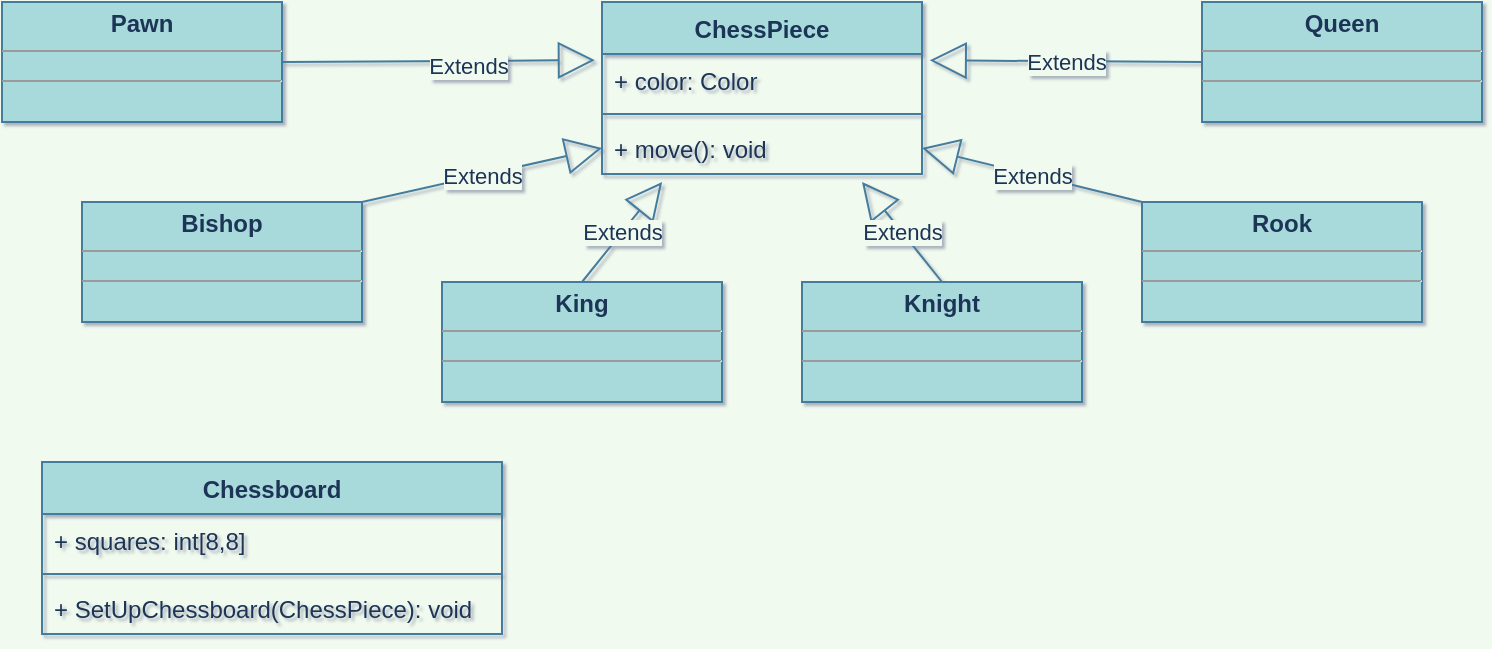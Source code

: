 <mxfile version="15.5.6" type="github" pages="2">
  <diagram id="XfLXp95axACw1S13qjrP" name="Диаграмма классов">
    <mxGraphModel dx="782" dy="738" grid="1" gridSize="10" guides="1" tooltips="1" connect="1" arrows="1" fold="1" page="1" pageScale="1" pageWidth="827" pageHeight="1169" background="#F1FAEE" math="0" shadow="1">
      <root>
        <mxCell id="0" />
        <mxCell id="1" parent="0" />
        <mxCell id="OYLlNZ653CLhMP-hj2z4-1" value="ChessPiece" style="swimlane;fontStyle=1;align=center;verticalAlign=top;childLayout=stackLayout;horizontal=1;startSize=26;horizontalStack=0;resizeParent=1;resizeParentMax=0;resizeLast=0;collapsible=1;marginBottom=0;fillColor=#A8DADC;strokeColor=#457B9D;fontColor=#1D3557;" vertex="1" parent="1">
          <mxGeometry x="320" y="10" width="160" height="86" as="geometry">
            <mxRectangle x="80" y="80" width="100" height="26" as="alternateBounds" />
          </mxGeometry>
        </mxCell>
        <mxCell id="OYLlNZ653CLhMP-hj2z4-2" value="+ color: Color" style="text;strokeColor=none;fillColor=none;align=left;verticalAlign=top;spacingLeft=4;spacingRight=4;overflow=hidden;rotatable=0;points=[[0,0.5],[1,0.5]];portConstraint=eastwest;fontColor=#1D3557;" vertex="1" parent="OYLlNZ653CLhMP-hj2z4-1">
          <mxGeometry y="26" width="160" height="26" as="geometry" />
        </mxCell>
        <mxCell id="OYLlNZ653CLhMP-hj2z4-3" value="" style="line;strokeWidth=1;fillColor=none;align=left;verticalAlign=middle;spacingTop=-1;spacingLeft=3;spacingRight=3;rotatable=0;labelPosition=right;points=[];portConstraint=eastwest;strokeColor=#457B9D;fontColor=#1D3557;labelBackgroundColor=#F1FAEE;" vertex="1" parent="OYLlNZ653CLhMP-hj2z4-1">
          <mxGeometry y="52" width="160" height="8" as="geometry" />
        </mxCell>
        <mxCell id="OYLlNZ653CLhMP-hj2z4-4" value="+ move(): void" style="text;strokeColor=none;fillColor=none;align=left;verticalAlign=top;spacingLeft=4;spacingRight=4;overflow=hidden;rotatable=0;points=[[0,0.5],[1,0.5]];portConstraint=eastwest;fontColor=#1D3557;" vertex="1" parent="OYLlNZ653CLhMP-hj2z4-1">
          <mxGeometry y="60" width="160" height="26" as="geometry" />
        </mxCell>
        <mxCell id="OYLlNZ653CLhMP-hj2z4-5" value="&lt;p style=&quot;margin: 0px ; margin-top: 4px ; text-align: center&quot;&gt;&lt;b&gt;Pawn&lt;/b&gt;&lt;br&gt;&lt;/p&gt;&lt;hr size=&quot;1&quot;&gt;&lt;div style=&quot;height: 2px&quot;&gt;&lt;/div&gt;&lt;hr size=&quot;1&quot;&gt;&lt;div style=&quot;height: 2px&quot;&gt;&lt;/div&gt;" style="verticalAlign=top;align=left;overflow=fill;fontSize=12;fontFamily=Helvetica;html=1;fontColor=#1D3557;strokeColor=#457B9D;fillColor=#A8DADC;" vertex="1" parent="1">
          <mxGeometry x="20" y="10" width="140" height="60" as="geometry" />
        </mxCell>
        <mxCell id="OYLlNZ653CLhMP-hj2z4-6" value="&lt;p style=&quot;margin: 0px ; margin-top: 4px ; text-align: center&quot;&gt;&lt;b&gt;Bishop&lt;/b&gt;&lt;/p&gt;&lt;hr size=&quot;1&quot;&gt;&lt;div style=&quot;height: 2px&quot;&gt;&lt;/div&gt;&lt;hr size=&quot;1&quot;&gt;&lt;div style=&quot;height: 2px&quot;&gt;&lt;/div&gt;" style="verticalAlign=top;align=left;overflow=fill;fontSize=12;fontFamily=Helvetica;html=1;fontColor=#1D3557;strokeColor=#457B9D;fillColor=#A8DADC;" vertex="1" parent="1">
          <mxGeometry x="60" y="110" width="140" height="60" as="geometry" />
        </mxCell>
        <mxCell id="OYLlNZ653CLhMP-hj2z4-7" value="&lt;p style=&quot;margin: 0px ; margin-top: 4px ; text-align: center&quot;&gt;&lt;b&gt;King&lt;/b&gt;&lt;/p&gt;&lt;hr size=&quot;1&quot;&gt;&lt;div style=&quot;height: 2px&quot;&gt;&lt;/div&gt;&lt;hr size=&quot;1&quot;&gt;&lt;div style=&quot;height: 2px&quot;&gt;&lt;/div&gt;" style="verticalAlign=top;align=left;overflow=fill;fontSize=12;fontFamily=Helvetica;html=1;fontColor=#1D3557;strokeColor=#457B9D;fillColor=#A8DADC;" vertex="1" parent="1">
          <mxGeometry x="240" y="150" width="140" height="60" as="geometry" />
        </mxCell>
        <mxCell id="OYLlNZ653CLhMP-hj2z4-8" value="&lt;p style=&quot;margin: 0px ; margin-top: 4px ; text-align: center&quot;&gt;&lt;b&gt;Knight&lt;/b&gt;&lt;/p&gt;&lt;hr size=&quot;1&quot;&gt;&lt;div style=&quot;height: 2px&quot;&gt;&lt;/div&gt;&lt;hr size=&quot;1&quot;&gt;&lt;div style=&quot;height: 2px&quot;&gt;&lt;/div&gt;" style="verticalAlign=top;align=left;overflow=fill;fontSize=12;fontFamily=Helvetica;html=1;fontColor=#1D3557;strokeColor=#457B9D;fillColor=#A8DADC;" vertex="1" parent="1">
          <mxGeometry x="420" y="150" width="140" height="60" as="geometry" />
        </mxCell>
        <mxCell id="OYLlNZ653CLhMP-hj2z4-9" value="&lt;p style=&quot;margin: 0px ; margin-top: 4px ; text-align: center&quot;&gt;&lt;b&gt;Rook&lt;/b&gt;&lt;/p&gt;&lt;hr size=&quot;1&quot;&gt;&lt;div style=&quot;height: 2px&quot;&gt;&lt;/div&gt;&lt;hr size=&quot;1&quot;&gt;&lt;div style=&quot;height: 2px&quot;&gt;&lt;/div&gt;" style="verticalAlign=top;align=left;overflow=fill;fontSize=12;fontFamily=Helvetica;html=1;fontColor=#1D3557;strokeColor=#457B9D;fillColor=#A8DADC;" vertex="1" parent="1">
          <mxGeometry x="590" y="110" width="140" height="60" as="geometry" />
        </mxCell>
        <mxCell id="OYLlNZ653CLhMP-hj2z4-10" value="&lt;p style=&quot;margin: 0px ; margin-top: 4px ; text-align: center&quot;&gt;&lt;b&gt;Queen&lt;/b&gt;&lt;/p&gt;&lt;hr size=&quot;1&quot;&gt;&lt;div style=&quot;height: 2px&quot;&gt;&lt;/div&gt;&lt;hr size=&quot;1&quot;&gt;&lt;div style=&quot;height: 2px&quot;&gt;&lt;/div&gt;" style="verticalAlign=top;align=left;overflow=fill;fontSize=12;fontFamily=Helvetica;html=1;fontColor=#1D3557;strokeColor=#457B9D;fillColor=#A8DADC;" vertex="1" parent="1">
          <mxGeometry x="620" y="10" width="140" height="60" as="geometry" />
        </mxCell>
        <mxCell id="OYLlNZ653CLhMP-hj2z4-11" value="Extends" style="endArrow=block;endSize=16;endFill=0;html=1;fontColor=#1D3557;strokeColor=#457B9D;fillColor=#A8DADC;exitX=1;exitY=0.5;exitDx=0;exitDy=0;entryX=-0.022;entryY=0.118;entryDx=0;entryDy=0;entryPerimeter=0;labelBackgroundColor=#F1FAEE;" edge="1" parent="1" source="OYLlNZ653CLhMP-hj2z4-5" target="OYLlNZ653CLhMP-hj2z4-2">
          <mxGeometry x="0.185" y="-3" width="160" relative="1" as="geometry">
            <mxPoint x="40" y="410" as="sourcePoint" />
            <mxPoint x="200" y="410" as="targetPoint" />
            <mxPoint as="offset" />
          </mxGeometry>
        </mxCell>
        <mxCell id="OYLlNZ653CLhMP-hj2z4-12" value="Extends" style="endArrow=block;endSize=16;endFill=0;html=1;fontColor=#1D3557;strokeColor=#457B9D;fillColor=#A8DADC;exitX=1;exitY=0;exitDx=0;exitDy=0;entryX=0;entryY=0.5;entryDx=0;entryDy=0;labelBackgroundColor=#F1FAEE;" edge="1" parent="1" source="OYLlNZ653CLhMP-hj2z4-6" target="OYLlNZ653CLhMP-hj2z4-4">
          <mxGeometry width="160" relative="1" as="geometry">
            <mxPoint x="140" y="430" as="sourcePoint" />
            <mxPoint x="300" y="430" as="targetPoint" />
          </mxGeometry>
        </mxCell>
        <mxCell id="OYLlNZ653CLhMP-hj2z4-13" value="Extends" style="endArrow=block;endSize=16;endFill=0;html=1;fontColor=#1D3557;strokeColor=#457B9D;fillColor=#A8DADC;exitX=0;exitY=0;exitDx=0;exitDy=0;entryX=1;entryY=0.5;entryDx=0;entryDy=0;labelBackgroundColor=#F1FAEE;" edge="1" parent="1" source="OYLlNZ653CLhMP-hj2z4-9" target="OYLlNZ653CLhMP-hj2z4-4">
          <mxGeometry width="160" relative="1" as="geometry">
            <mxPoint x="200" y="430" as="sourcePoint" />
            <mxPoint x="360" y="430" as="targetPoint" />
          </mxGeometry>
        </mxCell>
        <mxCell id="OYLlNZ653CLhMP-hj2z4-14" value="Extends" style="endArrow=block;endSize=16;endFill=0;html=1;fontColor=#1D3557;strokeColor=#457B9D;fillColor=#A8DADC;exitX=0.5;exitY=0;exitDx=0;exitDy=0;entryX=0.188;entryY=1.154;entryDx=0;entryDy=0;entryPerimeter=0;labelBackgroundColor=#F1FAEE;" edge="1" parent="1" source="OYLlNZ653CLhMP-hj2z4-7" target="OYLlNZ653CLhMP-hj2z4-4">
          <mxGeometry width="160" relative="1" as="geometry">
            <mxPoint x="220" y="420" as="sourcePoint" />
            <mxPoint x="380" y="420" as="targetPoint" />
          </mxGeometry>
        </mxCell>
        <mxCell id="OYLlNZ653CLhMP-hj2z4-15" value="Extends" style="endArrow=block;endSize=16;endFill=0;html=1;fontColor=#1D3557;strokeColor=#457B9D;fillColor=#A8DADC;exitX=0.5;exitY=0;exitDx=0;exitDy=0;labelBackgroundColor=#F1FAEE;" edge="1" parent="1" source="OYLlNZ653CLhMP-hj2z4-8">
          <mxGeometry width="160" relative="1" as="geometry">
            <mxPoint x="90" y="440" as="sourcePoint" />
            <mxPoint x="450" y="100" as="targetPoint" />
          </mxGeometry>
        </mxCell>
        <mxCell id="OYLlNZ653CLhMP-hj2z4-16" value="Extends" style="endArrow=block;endSize=16;endFill=0;html=1;fontColor=#1D3557;strokeColor=#457B9D;fillColor=#A8DADC;exitX=0;exitY=0.5;exitDx=0;exitDy=0;entryX=1.024;entryY=0.122;entryDx=0;entryDy=0;entryPerimeter=0;labelBackgroundColor=#F1FAEE;" edge="1" parent="1" source="OYLlNZ653CLhMP-hj2z4-10" target="OYLlNZ653CLhMP-hj2z4-2">
          <mxGeometry width="160" relative="1" as="geometry">
            <mxPoint x="490" y="370" as="sourcePoint" />
            <mxPoint x="650" y="370" as="targetPoint" />
          </mxGeometry>
        </mxCell>
        <mxCell id="OYLlNZ653CLhMP-hj2z4-17" value="Chessboard" style="swimlane;fontStyle=1;align=center;verticalAlign=top;childLayout=stackLayout;horizontal=1;startSize=26;horizontalStack=0;resizeParent=1;resizeParentMax=0;resizeLast=0;collapsible=1;marginBottom=0;fontColor=#1D3557;strokeColor=#457B9D;fillColor=#A8DADC;" vertex="1" parent="1">
          <mxGeometry x="40" y="240" width="230" height="86" as="geometry" />
        </mxCell>
        <mxCell id="OYLlNZ653CLhMP-hj2z4-18" value="+ squares: int[8,8]" style="text;strokeColor=none;fillColor=none;align=left;verticalAlign=top;spacingLeft=4;spacingRight=4;overflow=hidden;rotatable=0;points=[[0,0.5],[1,0.5]];portConstraint=eastwest;fontColor=#1D3557;" vertex="1" parent="OYLlNZ653CLhMP-hj2z4-17">
          <mxGeometry y="26" width="230" height="26" as="geometry" />
        </mxCell>
        <mxCell id="OYLlNZ653CLhMP-hj2z4-19" value="" style="line;strokeWidth=1;fillColor=none;align=left;verticalAlign=middle;spacingTop=-1;spacingLeft=3;spacingRight=3;rotatable=0;labelPosition=right;points=[];portConstraint=eastwest;fontColor=#1D3557;labelBackgroundColor=#F1FAEE;strokeColor=#457B9D;" vertex="1" parent="OYLlNZ653CLhMP-hj2z4-17">
          <mxGeometry y="52" width="230" height="8" as="geometry" />
        </mxCell>
        <mxCell id="OYLlNZ653CLhMP-hj2z4-20" value="+ SetUpChessboard(ChessPiece): void" style="text;strokeColor=none;fillColor=none;align=left;verticalAlign=top;spacingLeft=4;spacingRight=4;overflow=hidden;rotatable=0;points=[[0,0.5],[1,0.5]];portConstraint=eastwest;fontColor=#1D3557;" vertex="1" parent="OYLlNZ653CLhMP-hj2z4-17">
          <mxGeometry y="60" width="230" height="26" as="geometry" />
        </mxCell>
      </root>
    </mxGraphModel>
  </diagram>
  <diagram id="ohuGtgdB1qujiOPUtoRM" name="Диаграмма взаимодействия">
    <mxGraphModel dx="539" dy="509" grid="1" gridSize="10" guides="1" tooltips="1" connect="1" arrows="1" fold="1" page="1" pageScale="1" pageWidth="827" pageHeight="1169" background="#F1FAEE" math="0" shadow="1">
      <root>
        <mxCell id="E_m-HqyCWx-aDAM4OuyX-0" />
        <mxCell id="E_m-HqyCWx-aDAM4OuyX-1" parent="E_m-HqyCWx-aDAM4OuyX-0" />
        <mxCell id="63mQoI6ypoIQavRc16KA-1" value="" style="shape=umlLifeline;participant=umlActor;perimeter=lifelinePerimeter;whiteSpace=wrap;html=1;container=1;collapsible=0;recursiveResize=0;verticalAlign=top;spacingTop=36;outlineConnect=0;fontColor=#1D3557;strokeColor=#457B9D;fillColor=#A8DADC;" vertex="1" parent="E_m-HqyCWx-aDAM4OuyX-1">
          <mxGeometry x="40" y="40" width="20" height="360" as="geometry" />
        </mxCell>
        <mxCell id="63mQoI6ypoIQavRc16KA-6" value="" style="html=1;points=[];perimeter=orthogonalPerimeter;fontColor=#1D3557;strokeColor=#457B9D;fillColor=#A8DADC;" vertex="1" parent="63mQoI6ypoIQavRc16KA-1">
          <mxGeometry x="5" y="80" width="10" height="200" as="geometry" />
        </mxCell>
        <mxCell id="63mQoI6ypoIQavRc16KA-2" value=":Фигура" style="shape=umlLifeline;perimeter=lifelinePerimeter;whiteSpace=wrap;html=1;container=1;collapsible=0;recursiveResize=0;outlineConnect=0;fontColor=#1D3557;strokeColor=#457B9D;fillColor=#A8DADC;" vertex="1" parent="E_m-HqyCWx-aDAM4OuyX-1">
          <mxGeometry x="140" y="40" width="100" height="360" as="geometry" />
        </mxCell>
        <mxCell id="63mQoI6ypoIQavRc16KA-3" value="" style="html=1;points=[];perimeter=orthogonalPerimeter;fontColor=#1D3557;strokeColor=#457B9D;fillColor=#A8DADC;" vertex="1" parent="63mQoI6ypoIQavRc16KA-2">
          <mxGeometry x="45" y="80" width="10" height="190" as="geometry" />
        </mxCell>
        <mxCell id="63mQoI6ypoIQavRc16KA-4" value="Сделать ход" style="html=1;verticalAlign=bottom;endArrow=block;entryX=0;entryY=0;fontColor=#1D3557;strokeColor=#457B9D;fillColor=#A8DADC;labelBackgroundColor=#F1FAEE;" edge="1" target="63mQoI6ypoIQavRc16KA-3" parent="E_m-HqyCWx-aDAM4OuyX-1" source="63mQoI6ypoIQavRc16KA-1">
          <mxGeometry relative="1" as="geometry">
            <mxPoint x="115" y="120" as="sourcePoint" />
          </mxGeometry>
        </mxCell>
        <mxCell id="63mQoI6ypoIQavRc16KA-5" value="return" style="html=1;verticalAlign=bottom;endArrow=open;dashed=1;endSize=8;exitX=-0.08;exitY=0.999;fontColor=#1D3557;strokeColor=#457B9D;fillColor=#A8DADC;entryX=0.88;entryY=0.951;entryDx=0;entryDy=0;entryPerimeter=0;exitDx=0;exitDy=0;exitPerimeter=0;labelBackgroundColor=#F1FAEE;" edge="1" source="63mQoI6ypoIQavRc16KA-3" parent="E_m-HqyCWx-aDAM4OuyX-1" target="63mQoI6ypoIQavRc16KA-6">
          <mxGeometry relative="1" as="geometry">
            <mxPoint x="115" y="196" as="targetPoint" />
          </mxGeometry>
        </mxCell>
        <mxCell id="63mQoI6ypoIQavRc16KA-7" value=":Доска" style="shape=umlLifeline;perimeter=lifelinePerimeter;whiteSpace=wrap;html=1;container=1;collapsible=0;recursiveResize=0;outlineConnect=0;fontColor=#1D3557;strokeColor=#457B9D;fillColor=#A8DADC;" vertex="1" parent="E_m-HqyCWx-aDAM4OuyX-1">
          <mxGeometry x="280" y="40" width="100" height="360" as="geometry" />
        </mxCell>
        <mxCell id="63mQoI6ypoIQavRc16KA-9" value="" style="html=1;points=[];perimeter=orthogonalPerimeter;fontColor=#1D3557;strokeColor=#457B9D;fillColor=#A8DADC;" vertex="1" parent="63mQoI6ypoIQavRc16KA-7">
          <mxGeometry x="45" y="100" width="10" height="180" as="geometry" />
        </mxCell>
        <mxCell id="63mQoI6ypoIQavRc16KA-13" value="" style="html=1;points=[];perimeter=orthogonalPerimeter;strokeColor=#457B9D;fillColor=#A8DADC;fontColor=#1D3557;" vertex="1" parent="63mQoI6ypoIQavRc16KA-7">
          <mxGeometry x="50" y="140" width="10" height="30" as="geometry" />
        </mxCell>
        <mxCell id="63mQoI6ypoIQavRc16KA-14" value="если клетка свободна" style="edgeStyle=orthogonalEdgeStyle;html=1;align=left;spacingLeft=2;endArrow=block;entryX=1;entryY=0;fontColor=#1D3557;strokeColor=#457B9D;fillColor=#A8DADC;labelBackgroundColor=#F1FAEE;" edge="1" target="63mQoI6ypoIQavRc16KA-13" parent="63mQoI6ypoIQavRc16KA-7">
          <mxGeometry relative="1" as="geometry">
            <mxPoint x="55" y="120" as="sourcePoint" />
            <Array as="points">
              <mxPoint x="85" y="120" />
            </Array>
          </mxGeometry>
        </mxCell>
        <mxCell id="63mQoI6ypoIQavRc16KA-19" value="если клетка занята вражеской фигурой" style="text;html=1;strokeColor=none;fillColor=none;align=center;verticalAlign=middle;whiteSpace=wrap;fontColor=#1D3557;" vertex="1" parent="63mQoI6ypoIQavRc16KA-7">
          <mxGeometry x="80" y="170" width="120" height="30" as="geometry" />
        </mxCell>
        <mxCell id="63mQoI6ypoIQavRc16KA-20" value="" style="html=1;points=[];perimeter=orthogonalPerimeter;strokeColor=#457B9D;fillColor=#A8DADC;fontColor=#1D3557;" vertex="1" parent="63mQoI6ypoIQavRc16KA-7">
          <mxGeometry x="50" y="170" width="10" height="50" as="geometry" />
        </mxCell>
        <mxCell id="63mQoI6ypoIQavRc16KA-21" value="" style="line;strokeWidth=1;fillColor=none;align=left;verticalAlign=middle;spacingTop=-1;spacingLeft=3;spacingRight=3;rotatable=0;labelPosition=right;points=[];portConstraint=eastwest;fontColor=#1D3557;labelBackgroundColor=#F1FAEE;strokeColor=#457B9D;" vertex="1" parent="63mQoI6ypoIQavRc16KA-7">
          <mxGeometry x="60" y="181" width="20" height="8" as="geometry" />
        </mxCell>
        <mxCell id="63mQoI6ypoIQavRc16KA-23" value="" style="html=1;points=[];perimeter=orthogonalPerimeter;strokeColor=#457B9D;fillColor=#A8DADC;fontColor=#1D3557;" vertex="1" parent="63mQoI6ypoIQavRc16KA-7">
          <mxGeometry x="50" y="220" width="10" height="50" as="geometry" />
        </mxCell>
        <mxCell id="63mQoI6ypoIQavRc16KA-25" value="" style="line;strokeWidth=1;fillColor=none;align=left;verticalAlign=middle;spacingTop=-1;spacingLeft=3;spacingRight=3;rotatable=0;labelPosition=right;points=[];portConstraint=eastwest;fontColor=#1D3557;labelBackgroundColor=#F1FAEE;strokeColor=#457B9D;" vertex="1" parent="63mQoI6ypoIQavRc16KA-7">
          <mxGeometry x="60" y="241" width="20" height="8" as="geometry" />
        </mxCell>
        <mxCell id="63mQoI6ypoIQavRc16KA-10" value="Проверить&lt;br&gt;возможность&lt;br&gt;хода" style="html=1;verticalAlign=bottom;endArrow=block;entryX=0;entryY=0;fontColor=#1D3557;strokeColor=#457B9D;fillColor=#A8DADC;exitX=0.96;exitY=0.106;exitDx=0;exitDy=0;exitPerimeter=0;labelBackgroundColor=#F1FAEE;" edge="1" target="63mQoI6ypoIQavRc16KA-9" parent="E_m-HqyCWx-aDAM4OuyX-1" source="63mQoI6ypoIQavRc16KA-3">
          <mxGeometry relative="1" as="geometry">
            <mxPoint x="210" y="140" as="sourcePoint" />
          </mxGeometry>
        </mxCell>
        <mxCell id="63mQoI6ypoIQavRc16KA-16" value="Передвинуть фигуру" style="html=1;verticalAlign=bottom;endArrow=open;dashed=1;endSize=8;fontColor=#1D3557;strokeColor=#457B9D;fillColor=#A8DADC;exitX=0;exitY=0.667;exitDx=0;exitDy=0;exitPerimeter=0;labelBackgroundColor=#F1FAEE;" edge="1" parent="E_m-HqyCWx-aDAM4OuyX-1" source="63mQoI6ypoIQavRc16KA-13" target="63mQoI6ypoIQavRc16KA-3">
          <mxGeometry relative="1" as="geometry">
            <mxPoint x="300" y="200" as="sourcePoint" />
            <mxPoint x="220" y="200" as="targetPoint" />
          </mxGeometry>
        </mxCell>
        <mxCell id="63mQoI6ypoIQavRc16KA-22" value="Убрать с поля&lt;br&gt;фигуру противника.&lt;br&gt;Передвинуть фигуру" style="html=1;verticalAlign=bottom;endArrow=open;dashed=1;endSize=8;fontColor=#1D3557;strokeColor=#457B9D;fillColor=#A8DADC;exitX=0.02;exitY=0.873;exitDx=0;exitDy=0;exitPerimeter=0;labelBackgroundColor=#F1FAEE;" edge="1" parent="E_m-HqyCWx-aDAM4OuyX-1" source="63mQoI6ypoIQavRc16KA-20" target="63mQoI6ypoIQavRc16KA-3">
          <mxGeometry x="0.038" relative="1" as="geometry">
            <mxPoint x="310" y="250" as="sourcePoint" />
            <mxPoint x="230" y="250" as="targetPoint" />
            <mxPoint as="offset" />
          </mxGeometry>
        </mxCell>
        <mxCell id="63mQoI6ypoIQavRc16KA-24" value="если клетка занята своей фигурой" style="text;html=1;strokeColor=none;fillColor=none;align=center;verticalAlign=middle;whiteSpace=wrap;fontColor=#1D3557;" vertex="1" parent="E_m-HqyCWx-aDAM4OuyX-1">
          <mxGeometry x="360" y="270" width="120" height="30" as="geometry" />
        </mxCell>
        <mxCell id="63mQoI6ypoIQavRc16KA-26" value="Отменить ход" style="html=1;verticalAlign=bottom;endArrow=open;dashed=1;endSize=8;fontColor=#1D3557;strokeColor=#457B9D;fillColor=#A8DADC;exitX=0;exitY=0.8;exitDx=0;exitDy=0;exitPerimeter=0;labelBackgroundColor=#F1FAEE;" edge="1" parent="E_m-HqyCWx-aDAM4OuyX-1" source="63mQoI6ypoIQavRc16KA-23" target="63mQoI6ypoIQavRc16KA-3">
          <mxGeometry relative="1" as="geometry">
            <mxPoint x="310" y="300" as="sourcePoint" />
            <mxPoint x="230" y="300" as="targetPoint" />
          </mxGeometry>
        </mxCell>
        <mxCell id="63mQoI6ypoIQavRc16KA-27" value="Игрок" style="text;html=1;align=center;verticalAlign=middle;resizable=0;points=[];autosize=1;strokeColor=#457B9D;fillColor=#A8DADC;fontColor=#1D3557;" vertex="1" parent="E_m-HqyCWx-aDAM4OuyX-1">
          <mxGeometry x="25" y="70" width="50" height="20" as="geometry" />
        </mxCell>
      </root>
    </mxGraphModel>
  </diagram>
</mxfile>
